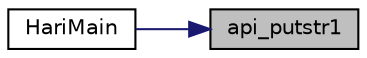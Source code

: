 digraph "api_putstr1"
{
 // LATEX_PDF_SIZE
  edge [fontname="Helvetica",fontsize="10",labelfontname="Helvetica",labelfontsize="10"];
  node [fontname="Helvetica",fontsize="10",shape=record];
  rankdir="RL";
  Node1 [label="api_putstr1",height=0.2,width=0.4,color="black", fillcolor="grey75", style="filled", fontcolor="black",tooltip="文字列sの先頭からl字だけ表示する"];
  Node1 -> Node2 [dir="back",color="midnightblue",fontsize="10",style="solid",fontname="Helvetica"];
  Node2 [label="HariMain",height=0.2,width=0.4,color="black", fillcolor="white", style="filled",URL="$test_8c.html#a3bfd04b86eb41bd7301c75a3df6a89e0",tooltip=" "];
}
